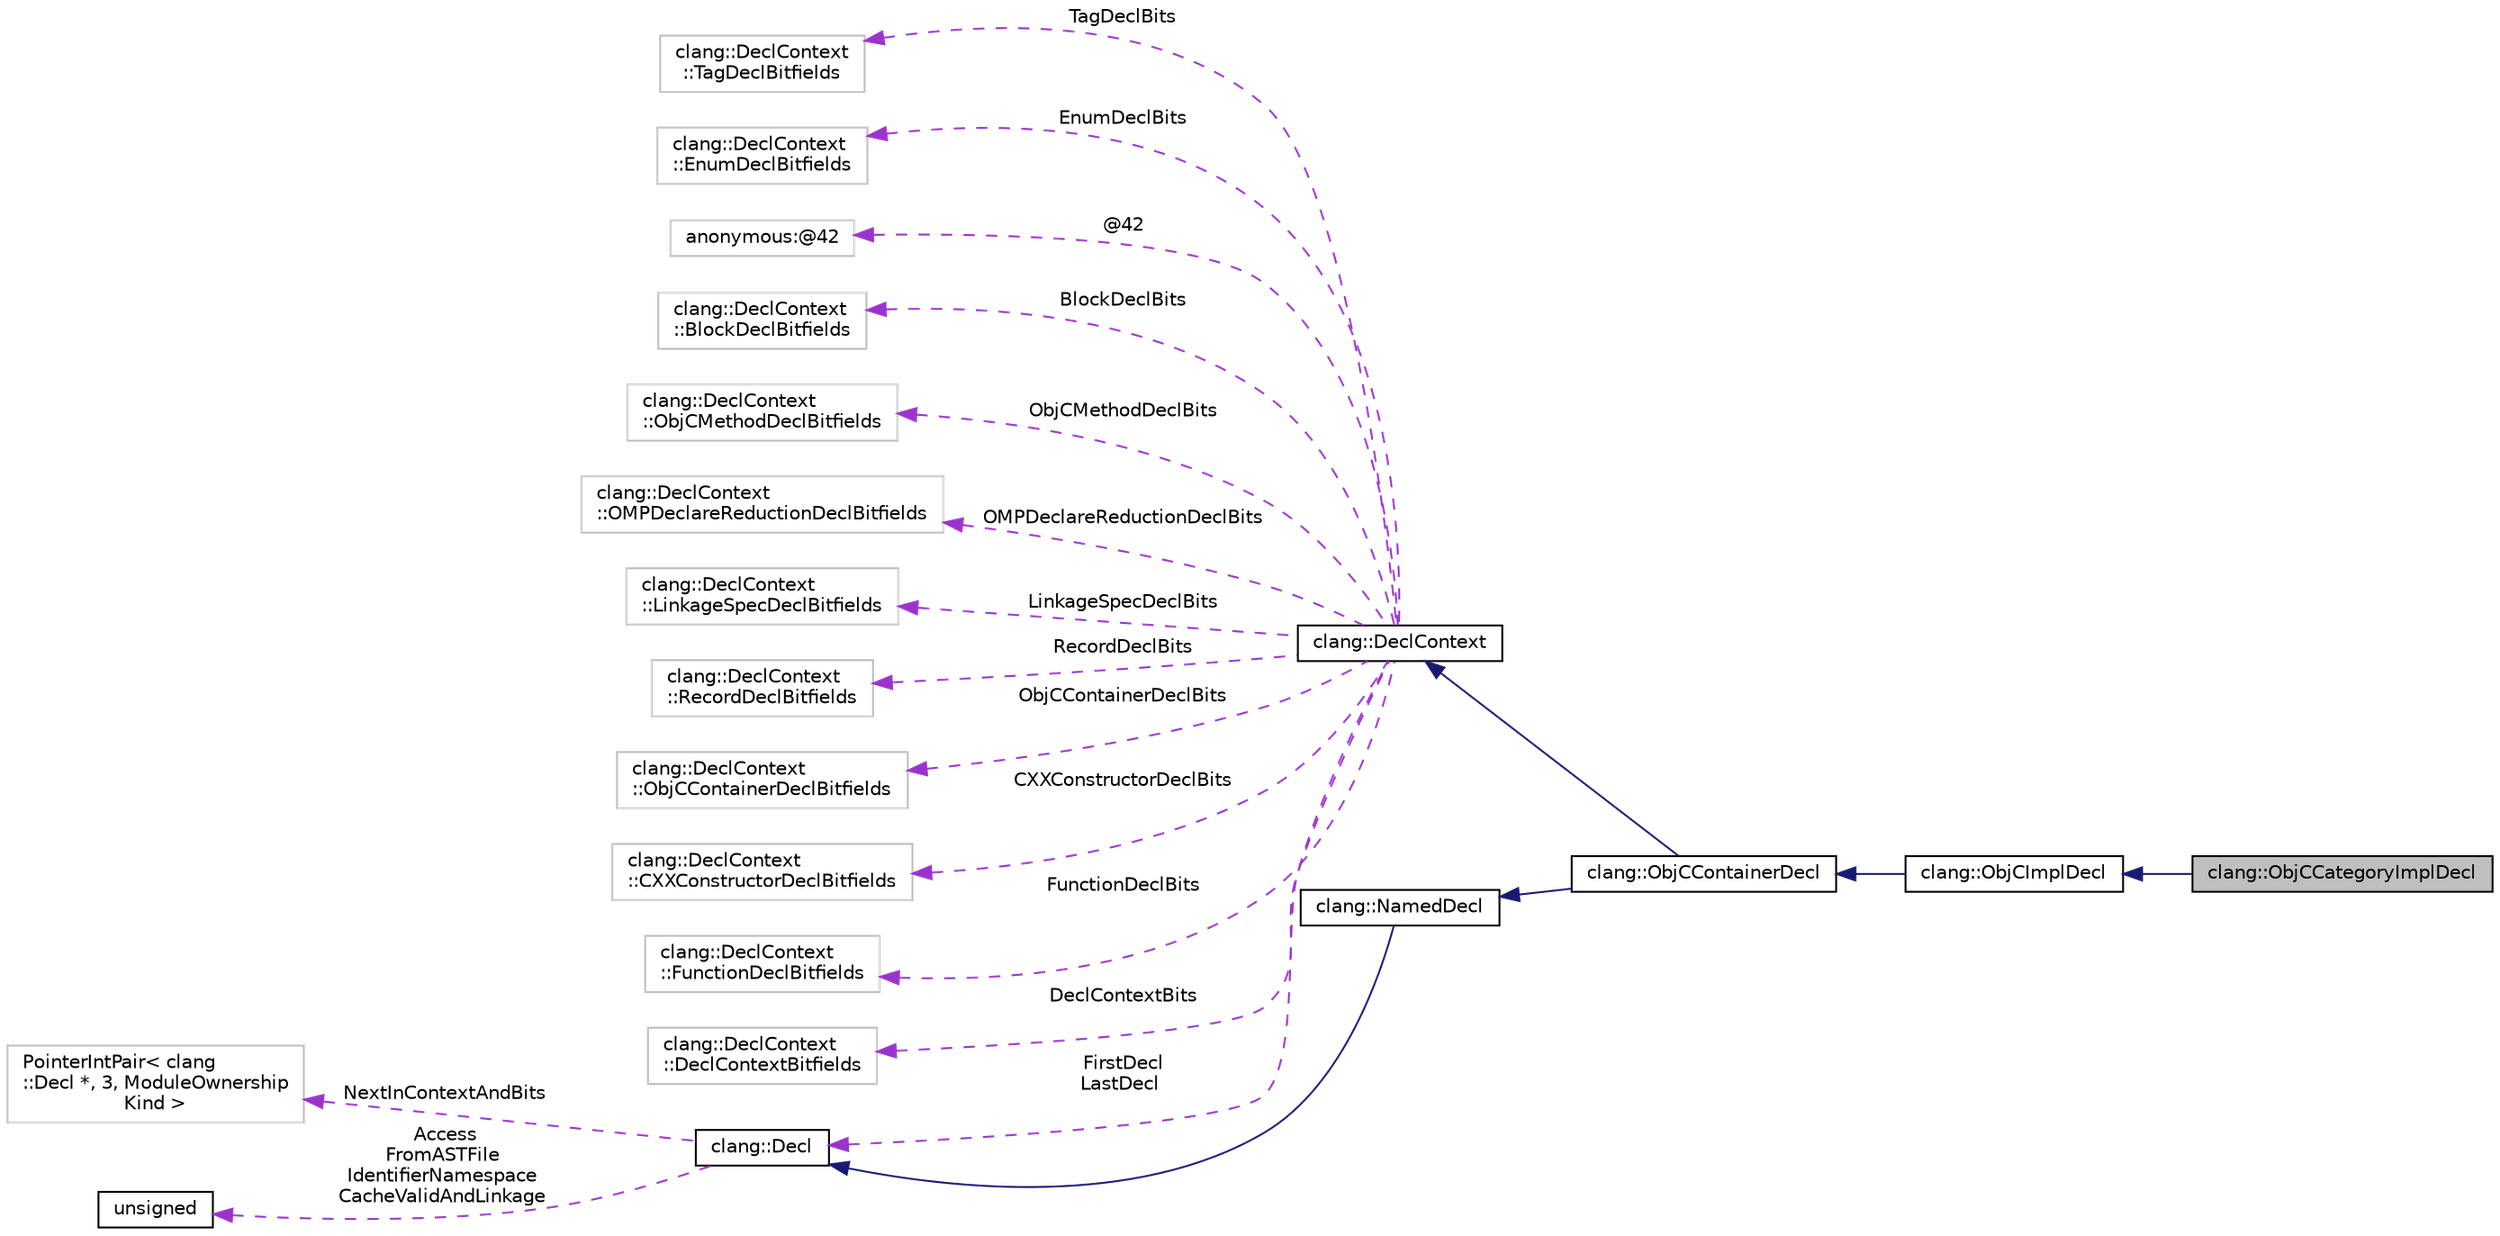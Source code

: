 digraph "clang::ObjCCategoryImplDecl"
{
 // LATEX_PDF_SIZE
  bgcolor="transparent";
  edge [fontname="Helvetica",fontsize="10",labelfontname="Helvetica",labelfontsize="10"];
  node [fontname="Helvetica",fontsize="10",shape=record];
  rankdir="LR";
  Node1 [label="clang::ObjCCategoryImplDecl",height=0.2,width=0.4,color="black", fillcolor="grey75", style="filled", fontcolor="black",tooltip="ObjCCategoryImplDecl - An object of this class encapsulates a category @implementation declaration."];
  Node2 -> Node1 [dir="back",color="midnightblue",fontsize="10",style="solid",fontname="Helvetica"];
  Node2 [label="clang::ObjCImplDecl",height=0.2,width=0.4,color="black",URL="$classclang_1_1ObjCImplDecl.html",tooltip=" "];
  Node3 -> Node2 [dir="back",color="midnightblue",fontsize="10",style="solid",fontname="Helvetica"];
  Node3 [label="clang::ObjCContainerDecl",height=0.2,width=0.4,color="black",URL="$classclang_1_1ObjCContainerDecl.html",tooltip="ObjCContainerDecl - Represents a container for method declarations."];
  Node4 -> Node3 [dir="back",color="midnightblue",fontsize="10",style="solid",fontname="Helvetica"];
  Node4 [label="clang::NamedDecl",height=0.2,width=0.4,color="black",URL="$classclang_1_1NamedDecl.html",tooltip="This represents a decl that may have a name."];
  Node5 -> Node4 [dir="back",color="midnightblue",fontsize="10",style="solid",fontname="Helvetica"];
  Node5 [label="clang::Decl",height=0.2,width=0.4,color="black",URL="$classclang_1_1Decl.html",tooltip="Decl - This represents one declaration (or definition), e.g."];
  Node6 -> Node5 [dir="back",color="darkorchid3",fontsize="10",style="dashed",label=" NextInContextAndBits" ,fontname="Helvetica"];
  Node6 [label="PointerIntPair\< clang\l::Decl *, 3, ModuleOwnership\lKind \>",height=0.2,width=0.4,color="grey75",tooltip=" "];
  Node7 -> Node5 [dir="back",color="darkorchid3",fontsize="10",style="dashed",label=" Access\nFromASTFile\nIdentifierNamespace\nCacheValidAndLinkage" ,fontname="Helvetica"];
  Node7 [label="unsigned",height=0.2,width=0.4,color="black",URL="$classunsigned.html",tooltip=" "];
  Node8 -> Node3 [dir="back",color="midnightblue",fontsize="10",style="solid",fontname="Helvetica"];
  Node8 [label="clang::DeclContext",height=0.2,width=0.4,color="black",URL="$classclang_1_1DeclContext.html",tooltip="DeclContext - This is used only as base class of specific decl types that can act as declaration cont..."];
  Node9 -> Node8 [dir="back",color="darkorchid3",fontsize="10",style="dashed",label=" TagDeclBits" ,fontname="Helvetica"];
  Node9 [label="clang::DeclContext\l::TagDeclBitfields",height=0.2,width=0.4,color="grey75",tooltip="Stores the bits used by TagDecl."];
  Node10 -> Node8 [dir="back",color="darkorchid3",fontsize="10",style="dashed",label=" EnumDeclBits" ,fontname="Helvetica"];
  Node10 [label="clang::DeclContext\l::EnumDeclBitfields",height=0.2,width=0.4,color="grey75",tooltip="Stores the bits used by EnumDecl."];
  Node11 -> Node8 [dir="back",color="darkorchid3",fontsize="10",style="dashed",label=" @42" ,fontname="Helvetica"];
  Node11 [label="anonymous:@42",height=0.2,width=0.4,color="grey75",tooltip=" "];
  Node12 -> Node8 [dir="back",color="darkorchid3",fontsize="10",style="dashed",label=" BlockDeclBits" ,fontname="Helvetica"];
  Node12 [label="clang::DeclContext\l::BlockDeclBitfields",height=0.2,width=0.4,color="grey75",tooltip="Stores the bits used by BlockDecl."];
  Node13 -> Node8 [dir="back",color="darkorchid3",fontsize="10",style="dashed",label=" ObjCMethodDeclBits" ,fontname="Helvetica"];
  Node13 [label="clang::DeclContext\l::ObjCMethodDeclBitfields",height=0.2,width=0.4,color="grey75",tooltip="Stores the bits used by ObjCMethodDecl."];
  Node14 -> Node8 [dir="back",color="darkorchid3",fontsize="10",style="dashed",label=" OMPDeclareReductionDeclBits" ,fontname="Helvetica"];
  Node14 [label="clang::DeclContext\l::OMPDeclareReductionDeclBitfields",height=0.2,width=0.4,color="grey75",tooltip="Stores the bits used by OMPDeclareReductionDecl."];
  Node15 -> Node8 [dir="back",color="darkorchid3",fontsize="10",style="dashed",label=" LinkageSpecDeclBits" ,fontname="Helvetica"];
  Node15 [label="clang::DeclContext\l::LinkageSpecDeclBitfields",height=0.2,width=0.4,color="grey75",tooltip="Stores the bits used by LinkageSpecDecl."];
  Node16 -> Node8 [dir="back",color="darkorchid3",fontsize="10",style="dashed",label=" RecordDeclBits" ,fontname="Helvetica"];
  Node16 [label="clang::DeclContext\l::RecordDeclBitfields",height=0.2,width=0.4,color="grey75",tooltip="Stores the bits used by RecordDecl."];
  Node17 -> Node8 [dir="back",color="darkorchid3",fontsize="10",style="dashed",label=" ObjCContainerDeclBits" ,fontname="Helvetica"];
  Node17 [label="clang::DeclContext\l::ObjCContainerDeclBitfields",height=0.2,width=0.4,color="grey75",tooltip="Stores the bits used by ObjCContainerDecl."];
  Node18 -> Node8 [dir="back",color="darkorchid3",fontsize="10",style="dashed",label=" CXXConstructorDeclBits" ,fontname="Helvetica"];
  Node18 [label="clang::DeclContext\l::CXXConstructorDeclBitfields",height=0.2,width=0.4,color="grey75",tooltip="Stores the bits used by CXXConstructorDecl."];
  Node19 -> Node8 [dir="back",color="darkorchid3",fontsize="10",style="dashed",label=" FunctionDeclBits" ,fontname="Helvetica"];
  Node19 [label="clang::DeclContext\l::FunctionDeclBitfields",height=0.2,width=0.4,color="grey75",tooltip="Stores the bits used by FunctionDecl."];
  Node20 -> Node8 [dir="back",color="darkorchid3",fontsize="10",style="dashed",label=" DeclContextBits" ,fontname="Helvetica"];
  Node20 [label="clang::DeclContext\l::DeclContextBitfields",height=0.2,width=0.4,color="grey75",tooltip="Stores the bits used by DeclContext."];
  Node5 -> Node8 [dir="back",color="darkorchid3",fontsize="10",style="dashed",label=" FirstDecl\nLastDecl" ,fontname="Helvetica"];
}
